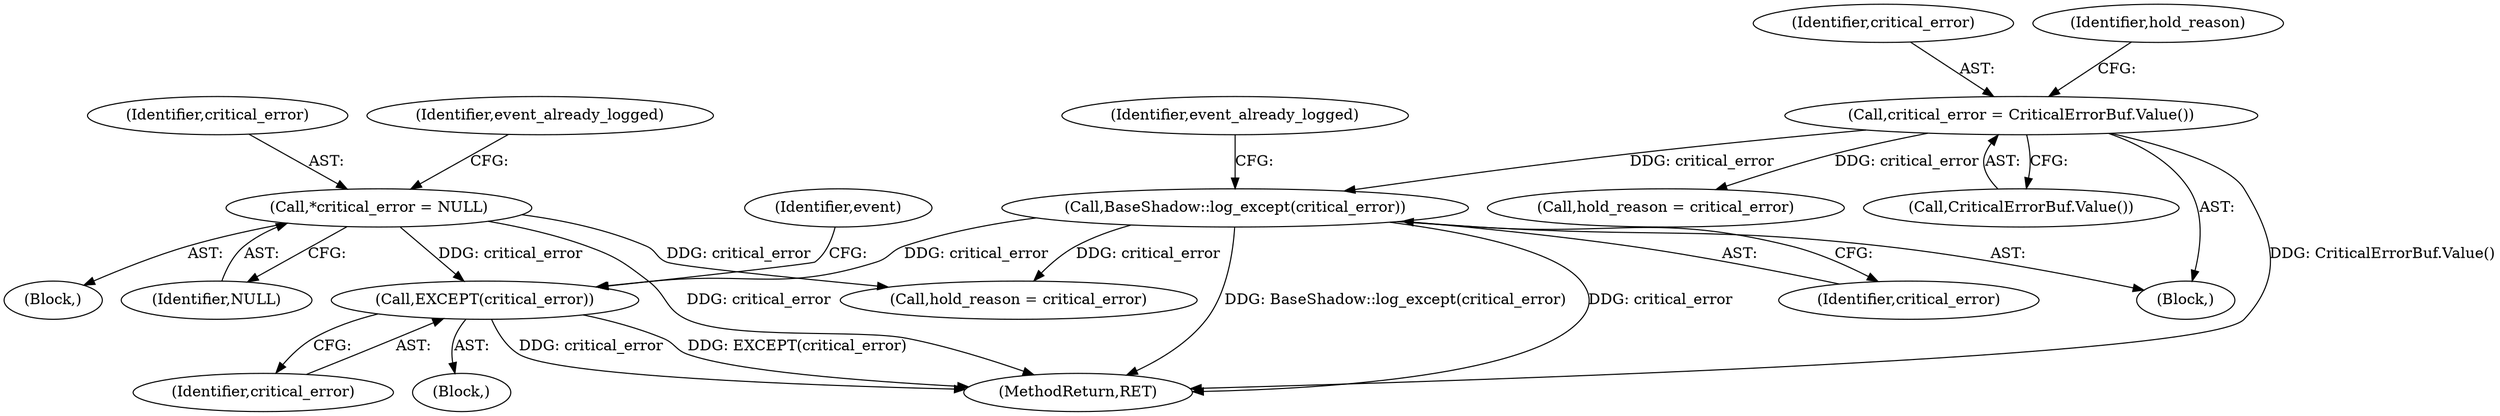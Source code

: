 digraph "1_htcondor_5e5571d1a431eb3c61977b6dd6ec90186ef79867_6@del" {
"1000274" [label="(Call,EXCEPT(critical_error))"];
"1000224" [label="(Call,BaseShadow::log_except(critical_error))"];
"1000214" [label="(Call,critical_error = CriticalErrorBuf.Value())"];
"1000113" [label="(Call,*critical_error = NULL)"];
"1000209" [label="(Block,)"];
"1000280" [label="(MethodReturn,RET)"];
"1000221" [label="(Call,hold_reason = critical_error)"];
"1000227" [label="(Identifier,event_already_logged)"];
"1000275" [label="(Identifier,critical_error)"];
"1000252" [label="(Call,hold_reason = critical_error)"];
"1000215" [label="(Identifier,critical_error)"];
"1000225" [label="(Identifier,critical_error)"];
"1000113" [label="(Call,*critical_error = NULL)"];
"1000102" [label="(Block,)"];
"1000115" [label="(Identifier,NULL)"];
"1000214" [label="(Call,critical_error = CriticalErrorBuf.Value())"];
"1000274" [label="(Call,EXCEPT(critical_error))"];
"1000277" [label="(Identifier,event)"];
"1000114" [label="(Identifier,critical_error)"];
"1000119" [label="(Identifier,event_already_logged)"];
"1000219" [label="(Identifier,hold_reason)"];
"1000216" [label="(Call,CriticalErrorBuf.Value())"];
"1000224" [label="(Call,BaseShadow::log_except(critical_error))"];
"1000268" [label="(Block,)"];
"1000274" -> "1000268"  [label="AST: "];
"1000274" -> "1000275"  [label="CFG: "];
"1000275" -> "1000274"  [label="AST: "];
"1000277" -> "1000274"  [label="CFG: "];
"1000274" -> "1000280"  [label="DDG: critical_error"];
"1000274" -> "1000280"  [label="DDG: EXCEPT(critical_error)"];
"1000224" -> "1000274"  [label="DDG: critical_error"];
"1000113" -> "1000274"  [label="DDG: critical_error"];
"1000224" -> "1000209"  [label="AST: "];
"1000224" -> "1000225"  [label="CFG: "];
"1000225" -> "1000224"  [label="AST: "];
"1000227" -> "1000224"  [label="CFG: "];
"1000224" -> "1000280"  [label="DDG: critical_error"];
"1000224" -> "1000280"  [label="DDG: BaseShadow::log_except(critical_error)"];
"1000214" -> "1000224"  [label="DDG: critical_error"];
"1000224" -> "1000252"  [label="DDG: critical_error"];
"1000214" -> "1000209"  [label="AST: "];
"1000214" -> "1000216"  [label="CFG: "];
"1000215" -> "1000214"  [label="AST: "];
"1000216" -> "1000214"  [label="AST: "];
"1000219" -> "1000214"  [label="CFG: "];
"1000214" -> "1000280"  [label="DDG: CriticalErrorBuf.Value()"];
"1000214" -> "1000221"  [label="DDG: critical_error"];
"1000113" -> "1000102"  [label="AST: "];
"1000113" -> "1000115"  [label="CFG: "];
"1000114" -> "1000113"  [label="AST: "];
"1000115" -> "1000113"  [label="AST: "];
"1000119" -> "1000113"  [label="CFG: "];
"1000113" -> "1000280"  [label="DDG: critical_error"];
"1000113" -> "1000252"  [label="DDG: critical_error"];
}
